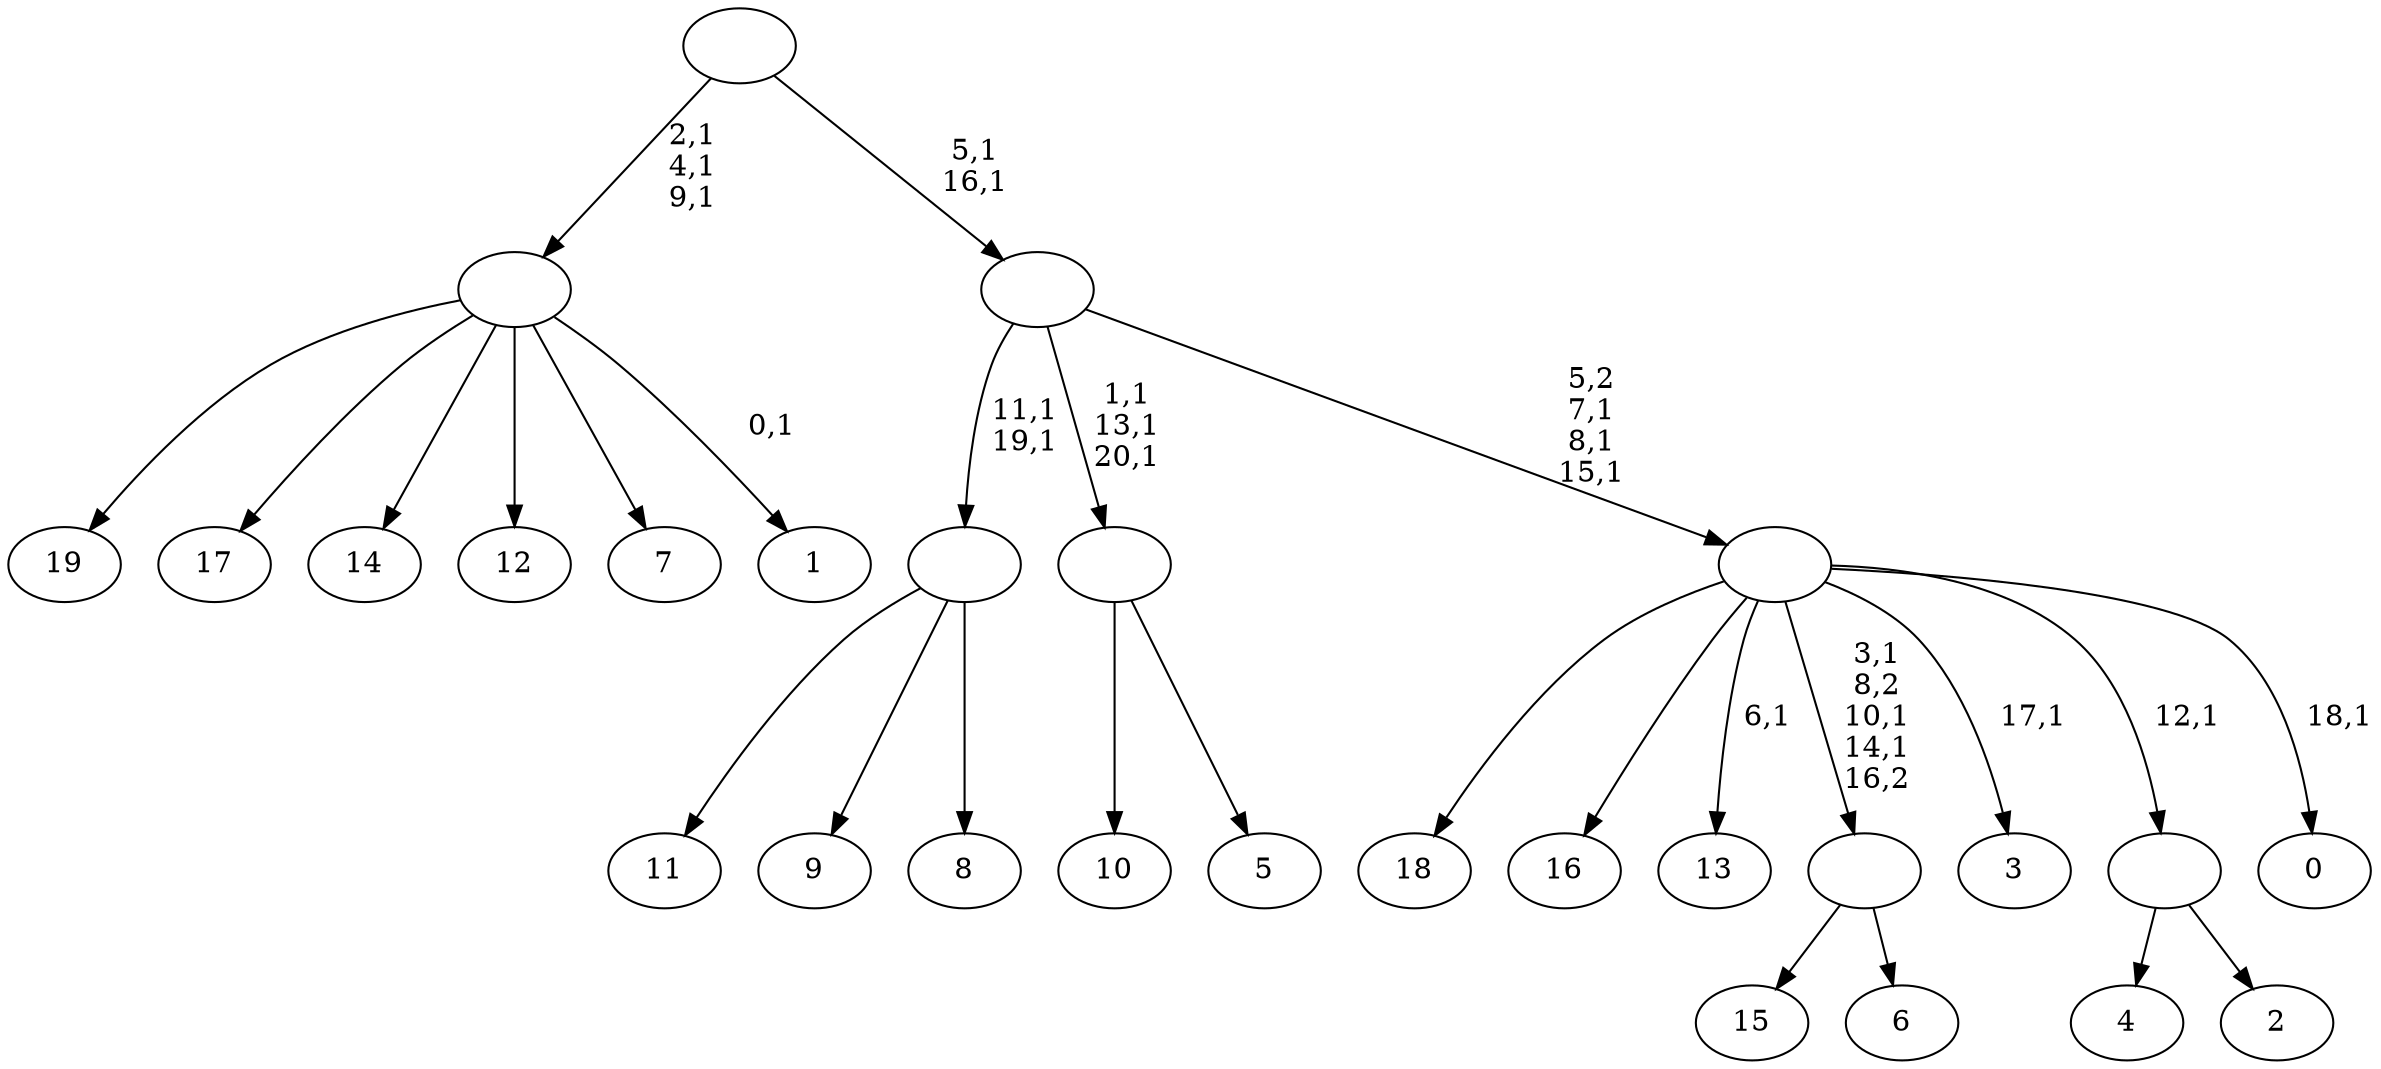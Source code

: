 digraph T {
	41 [label="19"]
	40 [label="18"]
	39 [label="17"]
	38 [label="16"]
	37 [label="15"]
	36 [label="14"]
	35 [label="13"]
	33 [label="12"]
	32 [label="11"]
	31 [label="10"]
	30 [label="9"]
	29 [label="8"]
	28 [label=""]
	26 [label="7"]
	25 [label="6"]
	24 [label=""]
	21 [label="5"]
	20 [label=""]
	17 [label="4"]
	16 [label="3"]
	14 [label="2"]
	13 [label=""]
	12 [label="1"]
	10 [label=""]
	7 [label="0"]
	5 [label=""]
	2 [label=""]
	0 [label=""]
	28 -> 32 [label=""]
	28 -> 30 [label=""]
	28 -> 29 [label=""]
	24 -> 37 [label=""]
	24 -> 25 [label=""]
	20 -> 31 [label=""]
	20 -> 21 [label=""]
	13 -> 17 [label=""]
	13 -> 14 [label=""]
	10 -> 12 [label="0,1"]
	10 -> 41 [label=""]
	10 -> 39 [label=""]
	10 -> 36 [label=""]
	10 -> 33 [label=""]
	10 -> 26 [label=""]
	5 -> 7 [label="18,1"]
	5 -> 16 [label="17,1"]
	5 -> 24 [label="3,1\n8,2\n10,1\n14,1\n16,2"]
	5 -> 35 [label="6,1"]
	5 -> 40 [label=""]
	5 -> 38 [label=""]
	5 -> 13 [label="12,1"]
	2 -> 5 [label="5,2\n7,1\n8,1\n15,1"]
	2 -> 20 [label="1,1\n13,1\n20,1"]
	2 -> 28 [label="11,1\n19,1"]
	0 -> 2 [label="5,1\n16,1"]
	0 -> 10 [label="2,1\n4,1\n9,1"]
}
